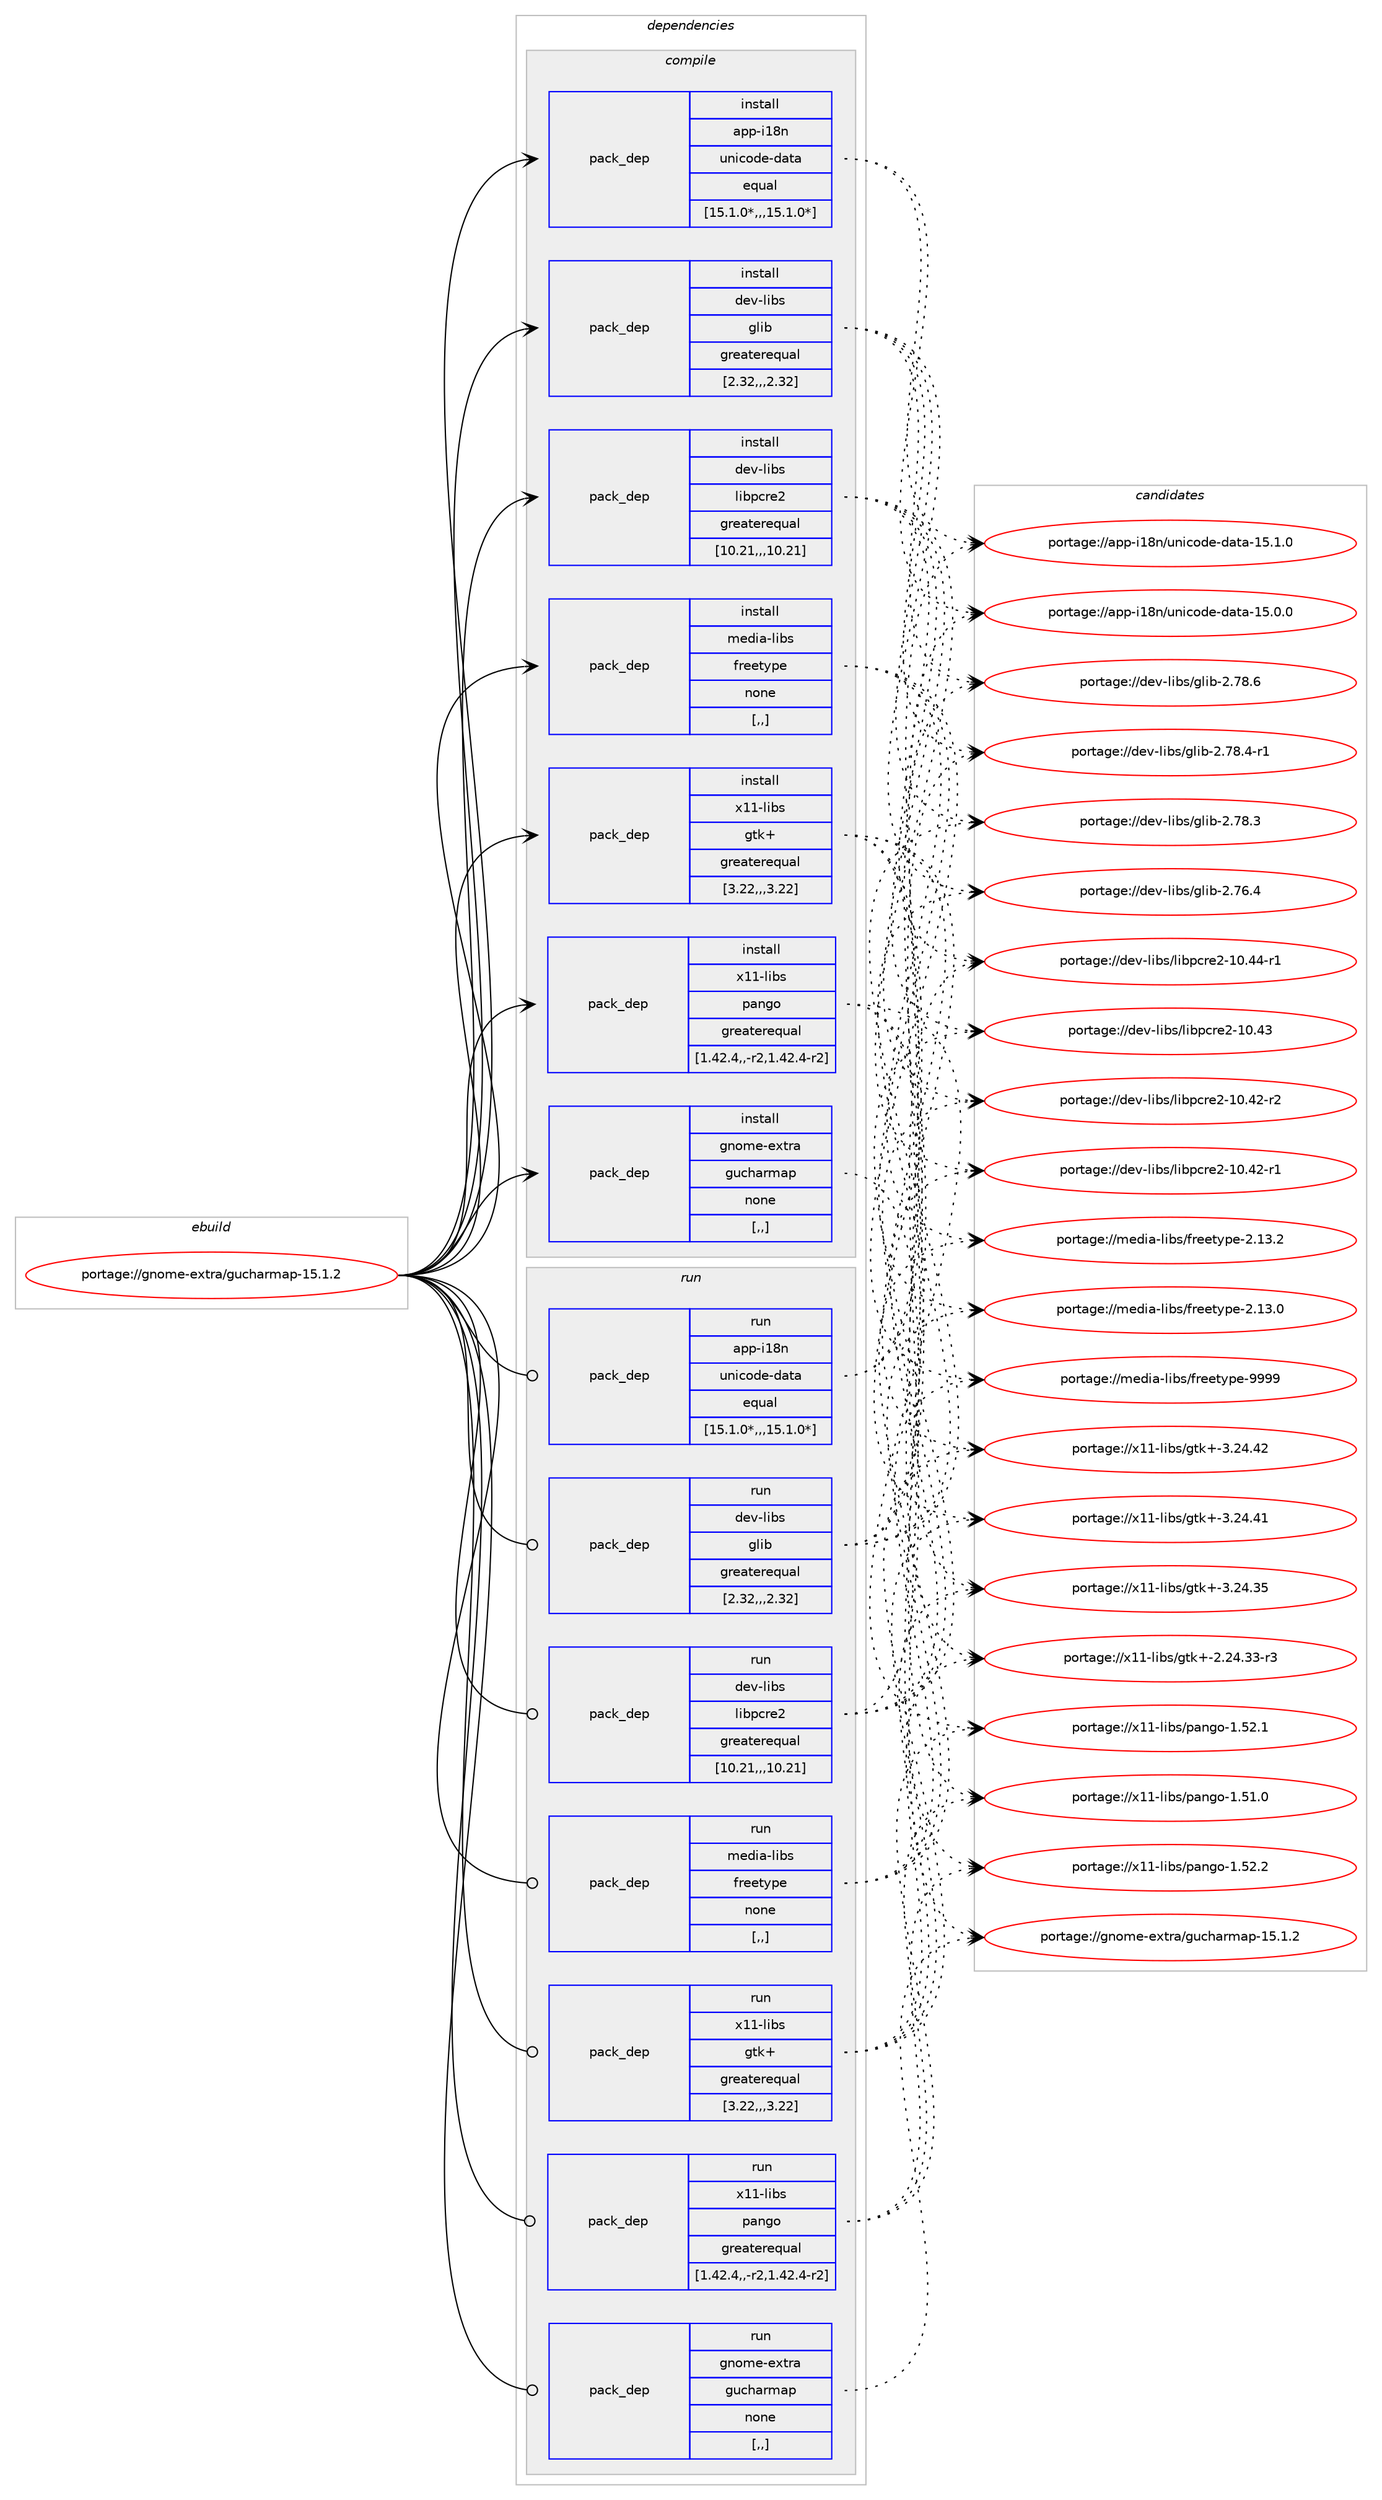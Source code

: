 digraph prolog {

# *************
# Graph options
# *************

newrank=true;
concentrate=true;
compound=true;
graph [rankdir=LR,fontname=Helvetica,fontsize=10,ranksep=1.5];#, ranksep=2.5, nodesep=0.2];
edge  [arrowhead=vee];
node  [fontname=Helvetica,fontsize=10];

# **********
# The ebuild
# **********

subgraph cluster_leftcol {
color=gray;
label=<<i>ebuild</i>>;
id [label="portage://gnome-extra/gucharmap-15.1.2", color=red, width=4, href="../gnome-extra/gucharmap-15.1.2.svg"];
}

# ****************
# The dependencies
# ****************

subgraph cluster_midcol {
color=gray;
label=<<i>dependencies</i>>;
subgraph cluster_compile {
fillcolor="#eeeeee";
style=filled;
label=<<i>compile</i>>;
subgraph pack173180 {
dependency240533 [label=<<TABLE BORDER="0" CELLBORDER="1" CELLSPACING="0" CELLPADDING="4" WIDTH="220"><TR><TD ROWSPAN="6" CELLPADDING="30">pack_dep</TD></TR><TR><TD WIDTH="110">install</TD></TR><TR><TD>app-i18n</TD></TR><TR><TD>unicode-data</TD></TR><TR><TD>equal</TD></TR><TR><TD>[15.1.0*,,,15.1.0*]</TD></TR></TABLE>>, shape=none, color=blue];
}
id:e -> dependency240533:w [weight=20,style="solid",arrowhead="vee"];
subgraph pack173181 {
dependency240534 [label=<<TABLE BORDER="0" CELLBORDER="1" CELLSPACING="0" CELLPADDING="4" WIDTH="220"><TR><TD ROWSPAN="6" CELLPADDING="30">pack_dep</TD></TR><TR><TD WIDTH="110">install</TD></TR><TR><TD>dev-libs</TD></TR><TR><TD>glib</TD></TR><TR><TD>greaterequal</TD></TR><TR><TD>[2.32,,,2.32]</TD></TR></TABLE>>, shape=none, color=blue];
}
id:e -> dependency240534:w [weight=20,style="solid",arrowhead="vee"];
subgraph pack173182 {
dependency240535 [label=<<TABLE BORDER="0" CELLBORDER="1" CELLSPACING="0" CELLPADDING="4" WIDTH="220"><TR><TD ROWSPAN="6" CELLPADDING="30">pack_dep</TD></TR><TR><TD WIDTH="110">install</TD></TR><TR><TD>dev-libs</TD></TR><TR><TD>libpcre2</TD></TR><TR><TD>greaterequal</TD></TR><TR><TD>[10.21,,,10.21]</TD></TR></TABLE>>, shape=none, color=blue];
}
id:e -> dependency240535:w [weight=20,style="solid",arrowhead="vee"];
subgraph pack173183 {
dependency240536 [label=<<TABLE BORDER="0" CELLBORDER="1" CELLSPACING="0" CELLPADDING="4" WIDTH="220"><TR><TD ROWSPAN="6" CELLPADDING="30">pack_dep</TD></TR><TR><TD WIDTH="110">install</TD></TR><TR><TD>media-libs</TD></TR><TR><TD>freetype</TD></TR><TR><TD>none</TD></TR><TR><TD>[,,]</TD></TR></TABLE>>, shape=none, color=blue];
}
id:e -> dependency240536:w [weight=20,style="solid",arrowhead="vee"];
subgraph pack173184 {
dependency240537 [label=<<TABLE BORDER="0" CELLBORDER="1" CELLSPACING="0" CELLPADDING="4" WIDTH="220"><TR><TD ROWSPAN="6" CELLPADDING="30">pack_dep</TD></TR><TR><TD WIDTH="110">install</TD></TR><TR><TD>x11-libs</TD></TR><TR><TD>gtk+</TD></TR><TR><TD>greaterequal</TD></TR><TR><TD>[3.22,,,3.22]</TD></TR></TABLE>>, shape=none, color=blue];
}
id:e -> dependency240537:w [weight=20,style="solid",arrowhead="vee"];
subgraph pack173185 {
dependency240538 [label=<<TABLE BORDER="0" CELLBORDER="1" CELLSPACING="0" CELLPADDING="4" WIDTH="220"><TR><TD ROWSPAN="6" CELLPADDING="30">pack_dep</TD></TR><TR><TD WIDTH="110">install</TD></TR><TR><TD>x11-libs</TD></TR><TR><TD>pango</TD></TR><TR><TD>greaterequal</TD></TR><TR><TD>[1.42.4,,-r2,1.42.4-r2]</TD></TR></TABLE>>, shape=none, color=blue];
}
id:e -> dependency240538:w [weight=20,style="solid",arrowhead="vee"];
subgraph pack173186 {
dependency240539 [label=<<TABLE BORDER="0" CELLBORDER="1" CELLSPACING="0" CELLPADDING="4" WIDTH="220"><TR><TD ROWSPAN="6" CELLPADDING="30">pack_dep</TD></TR><TR><TD WIDTH="110">install</TD></TR><TR><TD>gnome-extra</TD></TR><TR><TD>gucharmap</TD></TR><TR><TD>none</TD></TR><TR><TD>[,,]</TD></TR></TABLE>>, shape=none, color=blue];
}
id:e -> dependency240539:w [weight=20,style="solid",arrowhead="vee"];
}
subgraph cluster_compileandrun {
fillcolor="#eeeeee";
style=filled;
label=<<i>compile and run</i>>;
}
subgraph cluster_run {
fillcolor="#eeeeee";
style=filled;
label=<<i>run</i>>;
subgraph pack173187 {
dependency240540 [label=<<TABLE BORDER="0" CELLBORDER="1" CELLSPACING="0" CELLPADDING="4" WIDTH="220"><TR><TD ROWSPAN="6" CELLPADDING="30">pack_dep</TD></TR><TR><TD WIDTH="110">run</TD></TR><TR><TD>app-i18n</TD></TR><TR><TD>unicode-data</TD></TR><TR><TD>equal</TD></TR><TR><TD>[15.1.0*,,,15.1.0*]</TD></TR></TABLE>>, shape=none, color=blue];
}
id:e -> dependency240540:w [weight=20,style="solid",arrowhead="odot"];
subgraph pack173188 {
dependency240541 [label=<<TABLE BORDER="0" CELLBORDER="1" CELLSPACING="0" CELLPADDING="4" WIDTH="220"><TR><TD ROWSPAN="6" CELLPADDING="30">pack_dep</TD></TR><TR><TD WIDTH="110">run</TD></TR><TR><TD>dev-libs</TD></TR><TR><TD>glib</TD></TR><TR><TD>greaterequal</TD></TR><TR><TD>[2.32,,,2.32]</TD></TR></TABLE>>, shape=none, color=blue];
}
id:e -> dependency240541:w [weight=20,style="solid",arrowhead="odot"];
subgraph pack173189 {
dependency240542 [label=<<TABLE BORDER="0" CELLBORDER="1" CELLSPACING="0" CELLPADDING="4" WIDTH="220"><TR><TD ROWSPAN="6" CELLPADDING="30">pack_dep</TD></TR><TR><TD WIDTH="110">run</TD></TR><TR><TD>dev-libs</TD></TR><TR><TD>libpcre2</TD></TR><TR><TD>greaterequal</TD></TR><TR><TD>[10.21,,,10.21]</TD></TR></TABLE>>, shape=none, color=blue];
}
id:e -> dependency240542:w [weight=20,style="solid",arrowhead="odot"];
subgraph pack173190 {
dependency240543 [label=<<TABLE BORDER="0" CELLBORDER="1" CELLSPACING="0" CELLPADDING="4" WIDTH="220"><TR><TD ROWSPAN="6" CELLPADDING="30">pack_dep</TD></TR><TR><TD WIDTH="110">run</TD></TR><TR><TD>media-libs</TD></TR><TR><TD>freetype</TD></TR><TR><TD>none</TD></TR><TR><TD>[,,]</TD></TR></TABLE>>, shape=none, color=blue];
}
id:e -> dependency240543:w [weight=20,style="solid",arrowhead="odot"];
subgraph pack173191 {
dependency240544 [label=<<TABLE BORDER="0" CELLBORDER="1" CELLSPACING="0" CELLPADDING="4" WIDTH="220"><TR><TD ROWSPAN="6" CELLPADDING="30">pack_dep</TD></TR><TR><TD WIDTH="110">run</TD></TR><TR><TD>x11-libs</TD></TR><TR><TD>gtk+</TD></TR><TR><TD>greaterequal</TD></TR><TR><TD>[3.22,,,3.22]</TD></TR></TABLE>>, shape=none, color=blue];
}
id:e -> dependency240544:w [weight=20,style="solid",arrowhead="odot"];
subgraph pack173192 {
dependency240545 [label=<<TABLE BORDER="0" CELLBORDER="1" CELLSPACING="0" CELLPADDING="4" WIDTH="220"><TR><TD ROWSPAN="6" CELLPADDING="30">pack_dep</TD></TR><TR><TD WIDTH="110">run</TD></TR><TR><TD>x11-libs</TD></TR><TR><TD>pango</TD></TR><TR><TD>greaterequal</TD></TR><TR><TD>[1.42.4,,-r2,1.42.4-r2]</TD></TR></TABLE>>, shape=none, color=blue];
}
id:e -> dependency240545:w [weight=20,style="solid",arrowhead="odot"];
subgraph pack173193 {
dependency240546 [label=<<TABLE BORDER="0" CELLBORDER="1" CELLSPACING="0" CELLPADDING="4" WIDTH="220"><TR><TD ROWSPAN="6" CELLPADDING="30">pack_dep</TD></TR><TR><TD WIDTH="110">run</TD></TR><TR><TD>gnome-extra</TD></TR><TR><TD>gucharmap</TD></TR><TR><TD>none</TD></TR><TR><TD>[,,]</TD></TR></TABLE>>, shape=none, color=blue];
}
id:e -> dependency240546:w [weight=20,style="solid",arrowhead="odot"];
}
}

# **************
# The candidates
# **************

subgraph cluster_choices {
rank=same;
color=gray;
label=<<i>candidates</i>>;

subgraph choice173180 {
color=black;
nodesep=1;
choice97112112451054956110471171101059911110010145100971169745495346494648 [label="portage://app-i18n/unicode-data-15.1.0", color=red, width=4,href="../app-i18n/unicode-data-15.1.0.svg"];
choice97112112451054956110471171101059911110010145100971169745495346484648 [label="portage://app-i18n/unicode-data-15.0.0", color=red, width=4,href="../app-i18n/unicode-data-15.0.0.svg"];
dependency240533:e -> choice97112112451054956110471171101059911110010145100971169745495346494648:w [style=dotted,weight="100"];
dependency240533:e -> choice97112112451054956110471171101059911110010145100971169745495346484648:w [style=dotted,weight="100"];
}
subgraph choice173181 {
color=black;
nodesep=1;
choice1001011184510810598115471031081059845504655564654 [label="portage://dev-libs/glib-2.78.6", color=red, width=4,href="../dev-libs/glib-2.78.6.svg"];
choice10010111845108105981154710310810598455046555646524511449 [label="portage://dev-libs/glib-2.78.4-r1", color=red, width=4,href="../dev-libs/glib-2.78.4-r1.svg"];
choice1001011184510810598115471031081059845504655564651 [label="portage://dev-libs/glib-2.78.3", color=red, width=4,href="../dev-libs/glib-2.78.3.svg"];
choice1001011184510810598115471031081059845504655544652 [label="portage://dev-libs/glib-2.76.4", color=red, width=4,href="../dev-libs/glib-2.76.4.svg"];
dependency240534:e -> choice1001011184510810598115471031081059845504655564654:w [style=dotted,weight="100"];
dependency240534:e -> choice10010111845108105981154710310810598455046555646524511449:w [style=dotted,weight="100"];
dependency240534:e -> choice1001011184510810598115471031081059845504655564651:w [style=dotted,weight="100"];
dependency240534:e -> choice1001011184510810598115471031081059845504655544652:w [style=dotted,weight="100"];
}
subgraph choice173182 {
color=black;
nodesep=1;
choice1001011184510810598115471081059811299114101504549484652524511449 [label="portage://dev-libs/libpcre2-10.44-r1", color=red, width=4,href="../dev-libs/libpcre2-10.44-r1.svg"];
choice100101118451081059811547108105981129911410150454948465251 [label="portage://dev-libs/libpcre2-10.43", color=red, width=4,href="../dev-libs/libpcre2-10.43.svg"];
choice1001011184510810598115471081059811299114101504549484652504511450 [label="portage://dev-libs/libpcre2-10.42-r2", color=red, width=4,href="../dev-libs/libpcre2-10.42-r2.svg"];
choice1001011184510810598115471081059811299114101504549484652504511449 [label="portage://dev-libs/libpcre2-10.42-r1", color=red, width=4,href="../dev-libs/libpcre2-10.42-r1.svg"];
dependency240535:e -> choice1001011184510810598115471081059811299114101504549484652524511449:w [style=dotted,weight="100"];
dependency240535:e -> choice100101118451081059811547108105981129911410150454948465251:w [style=dotted,weight="100"];
dependency240535:e -> choice1001011184510810598115471081059811299114101504549484652504511450:w [style=dotted,weight="100"];
dependency240535:e -> choice1001011184510810598115471081059811299114101504549484652504511449:w [style=dotted,weight="100"];
}
subgraph choice173183 {
color=black;
nodesep=1;
choice109101100105974510810598115471021141011011161211121014557575757 [label="portage://media-libs/freetype-9999", color=red, width=4,href="../media-libs/freetype-9999.svg"];
choice1091011001059745108105981154710211410110111612111210145504649514650 [label="portage://media-libs/freetype-2.13.2", color=red, width=4,href="../media-libs/freetype-2.13.2.svg"];
choice1091011001059745108105981154710211410110111612111210145504649514648 [label="portage://media-libs/freetype-2.13.0", color=red, width=4,href="../media-libs/freetype-2.13.0.svg"];
dependency240536:e -> choice109101100105974510810598115471021141011011161211121014557575757:w [style=dotted,weight="100"];
dependency240536:e -> choice1091011001059745108105981154710211410110111612111210145504649514650:w [style=dotted,weight="100"];
dependency240536:e -> choice1091011001059745108105981154710211410110111612111210145504649514648:w [style=dotted,weight="100"];
}
subgraph choice173184 {
color=black;
nodesep=1;
choice1204949451081059811547103116107434551465052465250 [label="portage://x11-libs/gtk+-3.24.42", color=red, width=4,href="../x11-libs/gtk+-3.24.42.svg"];
choice1204949451081059811547103116107434551465052465249 [label="portage://x11-libs/gtk+-3.24.41", color=red, width=4,href="../x11-libs/gtk+-3.24.41.svg"];
choice1204949451081059811547103116107434551465052465153 [label="portage://x11-libs/gtk+-3.24.35", color=red, width=4,href="../x11-libs/gtk+-3.24.35.svg"];
choice12049494510810598115471031161074345504650524651514511451 [label="portage://x11-libs/gtk+-2.24.33-r3", color=red, width=4,href="../x11-libs/gtk+-2.24.33-r3.svg"];
dependency240537:e -> choice1204949451081059811547103116107434551465052465250:w [style=dotted,weight="100"];
dependency240537:e -> choice1204949451081059811547103116107434551465052465249:w [style=dotted,weight="100"];
dependency240537:e -> choice1204949451081059811547103116107434551465052465153:w [style=dotted,weight="100"];
dependency240537:e -> choice12049494510810598115471031161074345504650524651514511451:w [style=dotted,weight="100"];
}
subgraph choice173185 {
color=black;
nodesep=1;
choice12049494510810598115471129711010311145494653504650 [label="portage://x11-libs/pango-1.52.2", color=red, width=4,href="../x11-libs/pango-1.52.2.svg"];
choice12049494510810598115471129711010311145494653504649 [label="portage://x11-libs/pango-1.52.1", color=red, width=4,href="../x11-libs/pango-1.52.1.svg"];
choice12049494510810598115471129711010311145494653494648 [label="portage://x11-libs/pango-1.51.0", color=red, width=4,href="../x11-libs/pango-1.51.0.svg"];
dependency240538:e -> choice12049494510810598115471129711010311145494653504650:w [style=dotted,weight="100"];
dependency240538:e -> choice12049494510810598115471129711010311145494653504649:w [style=dotted,weight="100"];
dependency240538:e -> choice12049494510810598115471129711010311145494653494648:w [style=dotted,weight="100"];
}
subgraph choice173186 {
color=black;
nodesep=1;
choice10311011110910145101120116114974710311799104971141099711245495346494650 [label="portage://gnome-extra/gucharmap-15.1.2", color=red, width=4,href="../gnome-extra/gucharmap-15.1.2.svg"];
dependency240539:e -> choice10311011110910145101120116114974710311799104971141099711245495346494650:w [style=dotted,weight="100"];
}
subgraph choice173187 {
color=black;
nodesep=1;
choice97112112451054956110471171101059911110010145100971169745495346494648 [label="portage://app-i18n/unicode-data-15.1.0", color=red, width=4,href="../app-i18n/unicode-data-15.1.0.svg"];
choice97112112451054956110471171101059911110010145100971169745495346484648 [label="portage://app-i18n/unicode-data-15.0.0", color=red, width=4,href="../app-i18n/unicode-data-15.0.0.svg"];
dependency240540:e -> choice97112112451054956110471171101059911110010145100971169745495346494648:w [style=dotted,weight="100"];
dependency240540:e -> choice97112112451054956110471171101059911110010145100971169745495346484648:w [style=dotted,weight="100"];
}
subgraph choice173188 {
color=black;
nodesep=1;
choice1001011184510810598115471031081059845504655564654 [label="portage://dev-libs/glib-2.78.6", color=red, width=4,href="../dev-libs/glib-2.78.6.svg"];
choice10010111845108105981154710310810598455046555646524511449 [label="portage://dev-libs/glib-2.78.4-r1", color=red, width=4,href="../dev-libs/glib-2.78.4-r1.svg"];
choice1001011184510810598115471031081059845504655564651 [label="portage://dev-libs/glib-2.78.3", color=red, width=4,href="../dev-libs/glib-2.78.3.svg"];
choice1001011184510810598115471031081059845504655544652 [label="portage://dev-libs/glib-2.76.4", color=red, width=4,href="../dev-libs/glib-2.76.4.svg"];
dependency240541:e -> choice1001011184510810598115471031081059845504655564654:w [style=dotted,weight="100"];
dependency240541:e -> choice10010111845108105981154710310810598455046555646524511449:w [style=dotted,weight="100"];
dependency240541:e -> choice1001011184510810598115471031081059845504655564651:w [style=dotted,weight="100"];
dependency240541:e -> choice1001011184510810598115471031081059845504655544652:w [style=dotted,weight="100"];
}
subgraph choice173189 {
color=black;
nodesep=1;
choice1001011184510810598115471081059811299114101504549484652524511449 [label="portage://dev-libs/libpcre2-10.44-r1", color=red, width=4,href="../dev-libs/libpcre2-10.44-r1.svg"];
choice100101118451081059811547108105981129911410150454948465251 [label="portage://dev-libs/libpcre2-10.43", color=red, width=4,href="../dev-libs/libpcre2-10.43.svg"];
choice1001011184510810598115471081059811299114101504549484652504511450 [label="portage://dev-libs/libpcre2-10.42-r2", color=red, width=4,href="../dev-libs/libpcre2-10.42-r2.svg"];
choice1001011184510810598115471081059811299114101504549484652504511449 [label="portage://dev-libs/libpcre2-10.42-r1", color=red, width=4,href="../dev-libs/libpcre2-10.42-r1.svg"];
dependency240542:e -> choice1001011184510810598115471081059811299114101504549484652524511449:w [style=dotted,weight="100"];
dependency240542:e -> choice100101118451081059811547108105981129911410150454948465251:w [style=dotted,weight="100"];
dependency240542:e -> choice1001011184510810598115471081059811299114101504549484652504511450:w [style=dotted,weight="100"];
dependency240542:e -> choice1001011184510810598115471081059811299114101504549484652504511449:w [style=dotted,weight="100"];
}
subgraph choice173190 {
color=black;
nodesep=1;
choice109101100105974510810598115471021141011011161211121014557575757 [label="portage://media-libs/freetype-9999", color=red, width=4,href="../media-libs/freetype-9999.svg"];
choice1091011001059745108105981154710211410110111612111210145504649514650 [label="portage://media-libs/freetype-2.13.2", color=red, width=4,href="../media-libs/freetype-2.13.2.svg"];
choice1091011001059745108105981154710211410110111612111210145504649514648 [label="portage://media-libs/freetype-2.13.0", color=red, width=4,href="../media-libs/freetype-2.13.0.svg"];
dependency240543:e -> choice109101100105974510810598115471021141011011161211121014557575757:w [style=dotted,weight="100"];
dependency240543:e -> choice1091011001059745108105981154710211410110111612111210145504649514650:w [style=dotted,weight="100"];
dependency240543:e -> choice1091011001059745108105981154710211410110111612111210145504649514648:w [style=dotted,weight="100"];
}
subgraph choice173191 {
color=black;
nodesep=1;
choice1204949451081059811547103116107434551465052465250 [label="portage://x11-libs/gtk+-3.24.42", color=red, width=4,href="../x11-libs/gtk+-3.24.42.svg"];
choice1204949451081059811547103116107434551465052465249 [label="portage://x11-libs/gtk+-3.24.41", color=red, width=4,href="../x11-libs/gtk+-3.24.41.svg"];
choice1204949451081059811547103116107434551465052465153 [label="portage://x11-libs/gtk+-3.24.35", color=red, width=4,href="../x11-libs/gtk+-3.24.35.svg"];
choice12049494510810598115471031161074345504650524651514511451 [label="portage://x11-libs/gtk+-2.24.33-r3", color=red, width=4,href="../x11-libs/gtk+-2.24.33-r3.svg"];
dependency240544:e -> choice1204949451081059811547103116107434551465052465250:w [style=dotted,weight="100"];
dependency240544:e -> choice1204949451081059811547103116107434551465052465249:w [style=dotted,weight="100"];
dependency240544:e -> choice1204949451081059811547103116107434551465052465153:w [style=dotted,weight="100"];
dependency240544:e -> choice12049494510810598115471031161074345504650524651514511451:w [style=dotted,weight="100"];
}
subgraph choice173192 {
color=black;
nodesep=1;
choice12049494510810598115471129711010311145494653504650 [label="portage://x11-libs/pango-1.52.2", color=red, width=4,href="../x11-libs/pango-1.52.2.svg"];
choice12049494510810598115471129711010311145494653504649 [label="portage://x11-libs/pango-1.52.1", color=red, width=4,href="../x11-libs/pango-1.52.1.svg"];
choice12049494510810598115471129711010311145494653494648 [label="portage://x11-libs/pango-1.51.0", color=red, width=4,href="../x11-libs/pango-1.51.0.svg"];
dependency240545:e -> choice12049494510810598115471129711010311145494653504650:w [style=dotted,weight="100"];
dependency240545:e -> choice12049494510810598115471129711010311145494653504649:w [style=dotted,weight="100"];
dependency240545:e -> choice12049494510810598115471129711010311145494653494648:w [style=dotted,weight="100"];
}
subgraph choice173193 {
color=black;
nodesep=1;
choice10311011110910145101120116114974710311799104971141099711245495346494650 [label="portage://gnome-extra/gucharmap-15.1.2", color=red, width=4,href="../gnome-extra/gucharmap-15.1.2.svg"];
dependency240546:e -> choice10311011110910145101120116114974710311799104971141099711245495346494650:w [style=dotted,weight="100"];
}
}

}
